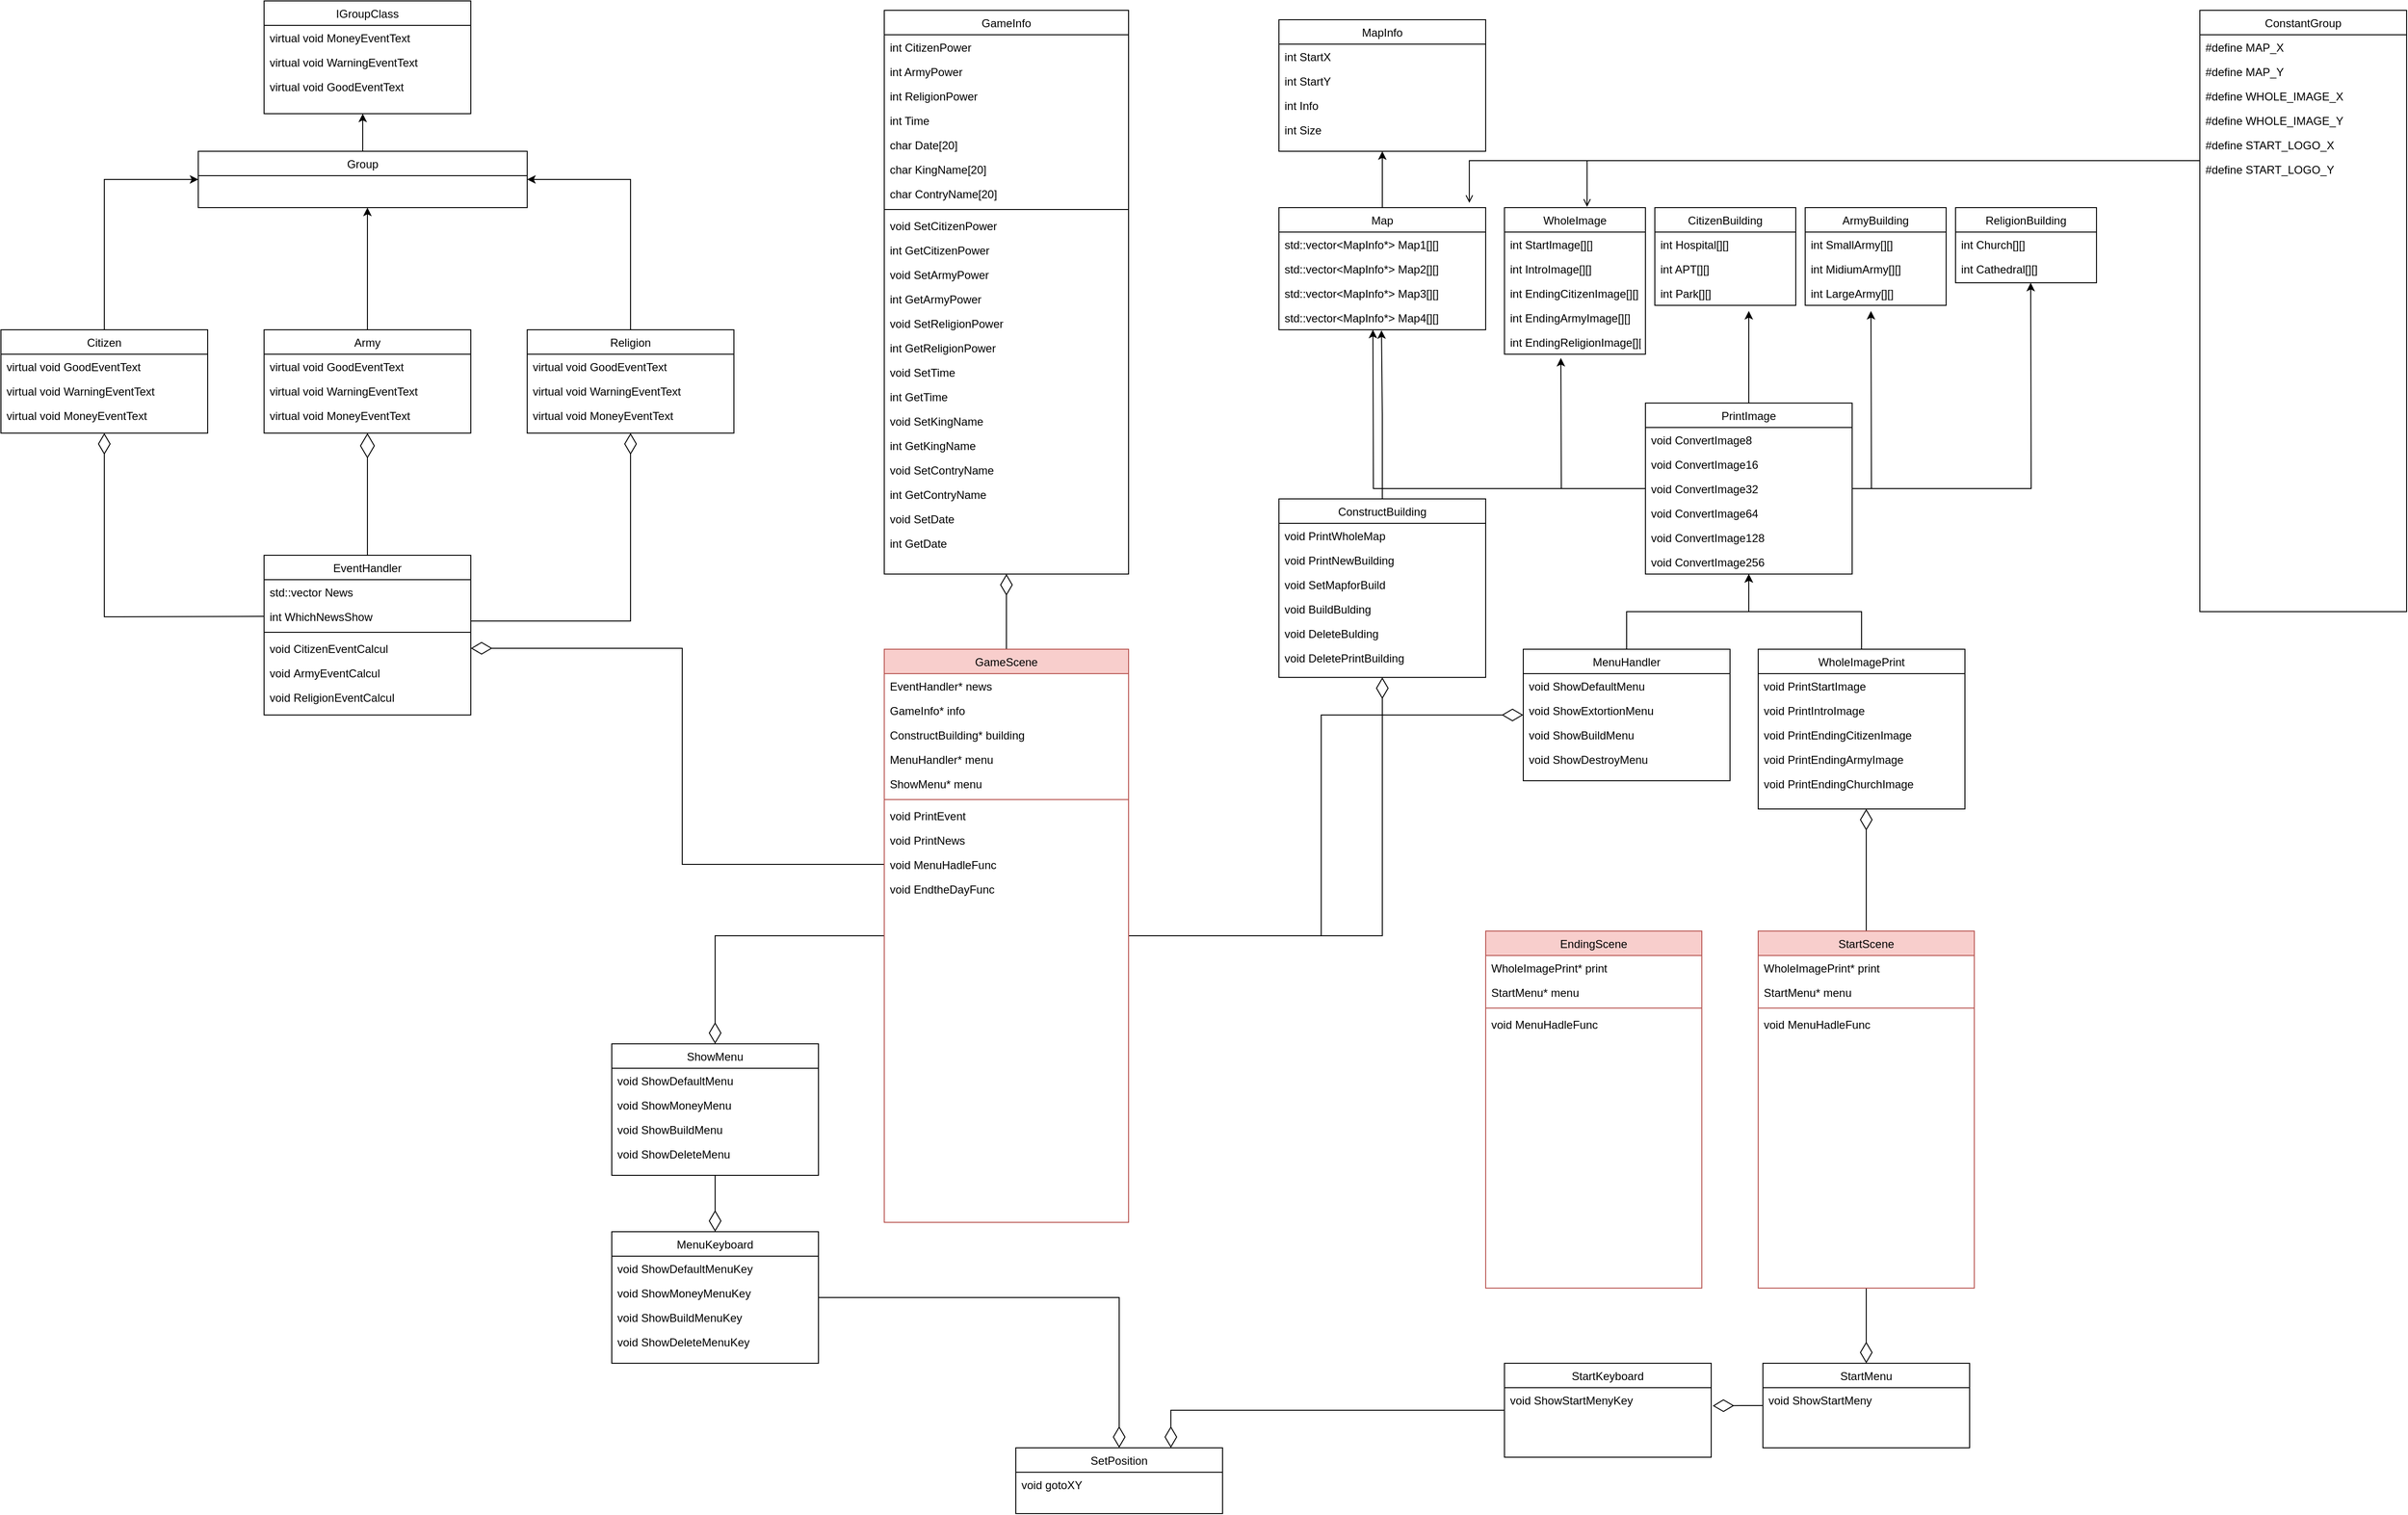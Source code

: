 <mxfile version="24.2.5" type="device">
  <diagram id="C5RBs43oDa-KdzZeNtuy" name="Page-1">
    <mxGraphModel dx="829" dy="557" grid="1" gridSize="10" guides="1" tooltips="1" connect="1" arrows="1" fold="1" page="1" pageScale="1" pageWidth="3300" pageHeight="2339" math="0" shadow="0">
      <root>
        <mxCell id="WIyWlLk6GJQsqaUBKTNV-0" />
        <mxCell id="WIyWlLk6GJQsqaUBKTNV-1" parent="WIyWlLk6GJQsqaUBKTNV-0" />
        <mxCell id="bzmYm3Y9lmp3AW-pKSY4-0" value="IGroupClass" style="swimlane;fontStyle=0;align=center;verticalAlign=top;childLayout=stackLayout;horizontal=1;startSize=26;horizontalStack=0;resizeParent=1;resizeLast=0;collapsible=1;marginBottom=0;rounded=0;shadow=0;strokeWidth=1;" parent="WIyWlLk6GJQsqaUBKTNV-1" vertex="1">
          <mxGeometry x="340" y="30" width="220" height="120" as="geometry">
            <mxRectangle x="550" y="140" width="160" height="26" as="alternateBounds" />
          </mxGeometry>
        </mxCell>
        <mxCell id="bzmYm3Y9lmp3AW-pKSY4-1" value="virtual void MoneyEventText" style="text;align=left;verticalAlign=top;spacingLeft=4;spacingRight=4;overflow=hidden;rotatable=0;points=[[0,0.5],[1,0.5]];portConstraint=eastwest;" parent="bzmYm3Y9lmp3AW-pKSY4-0" vertex="1">
          <mxGeometry y="26" width="220" height="26" as="geometry" />
        </mxCell>
        <mxCell id="bzmYm3Y9lmp3AW-pKSY4-2" value="virtual void WarningEventText" style="text;align=left;verticalAlign=top;spacingLeft=4;spacingRight=4;overflow=hidden;rotatable=0;points=[[0,0.5],[1,0.5]];portConstraint=eastwest;" parent="bzmYm3Y9lmp3AW-pKSY4-0" vertex="1">
          <mxGeometry y="52" width="220" height="26" as="geometry" />
        </mxCell>
        <mxCell id="bzmYm3Y9lmp3AW-pKSY4-3" value="virtual void GoodEventText" style="text;align=left;verticalAlign=top;spacingLeft=4;spacingRight=4;overflow=hidden;rotatable=0;points=[[0,0.5],[1,0.5]];portConstraint=eastwest;" parent="bzmYm3Y9lmp3AW-pKSY4-0" vertex="1">
          <mxGeometry y="78" width="220" height="26" as="geometry" />
        </mxCell>
        <mxCell id="bzmYm3Y9lmp3AW-pKSY4-4" style="edgeStyle=orthogonalEdgeStyle;rounded=0;orthogonalLoop=1;jettySize=auto;html=1;" parent="WIyWlLk6GJQsqaUBKTNV-1" source="bzmYm3Y9lmp3AW-pKSY4-5" edge="1">
          <mxGeometry relative="1" as="geometry">
            <mxPoint x="445" y="150" as="targetPoint" />
          </mxGeometry>
        </mxCell>
        <mxCell id="bzmYm3Y9lmp3AW-pKSY4-5" value="Group" style="swimlane;fontStyle=0;align=center;verticalAlign=top;childLayout=stackLayout;horizontal=1;startSize=26;horizontalStack=0;resizeParent=1;resizeLast=0;collapsible=1;marginBottom=0;rounded=0;shadow=0;strokeWidth=1;" parent="WIyWlLk6GJQsqaUBKTNV-1" vertex="1">
          <mxGeometry x="270" y="190" width="350" height="60" as="geometry">
            <mxRectangle x="550" y="140" width="160" height="26" as="alternateBounds" />
          </mxGeometry>
        </mxCell>
        <mxCell id="bzmYm3Y9lmp3AW-pKSY4-6" style="edgeStyle=orthogonalEdgeStyle;rounded=0;orthogonalLoop=1;jettySize=auto;html=1;entryX=0;entryY=0.5;entryDx=0;entryDy=0;" parent="WIyWlLk6GJQsqaUBKTNV-1" source="bzmYm3Y9lmp3AW-pKSY4-7" target="bzmYm3Y9lmp3AW-pKSY4-5" edge="1">
          <mxGeometry relative="1" as="geometry" />
        </mxCell>
        <mxCell id="bzmYm3Y9lmp3AW-pKSY4-7" value="Citizen" style="swimlane;fontStyle=0;align=center;verticalAlign=top;childLayout=stackLayout;horizontal=1;startSize=26;horizontalStack=0;resizeParent=1;resizeLast=0;collapsible=1;marginBottom=0;rounded=0;shadow=0;strokeWidth=1;" parent="WIyWlLk6GJQsqaUBKTNV-1" vertex="1">
          <mxGeometry x="60" y="380" width="220" height="110" as="geometry">
            <mxRectangle x="550" y="140" width="160" height="26" as="alternateBounds" />
          </mxGeometry>
        </mxCell>
        <mxCell id="bzmYm3Y9lmp3AW-pKSY4-8" value="virtual void GoodEventText" style="text;align=left;verticalAlign=top;spacingLeft=4;spacingRight=4;overflow=hidden;rotatable=0;points=[[0,0.5],[1,0.5]];portConstraint=eastwest;" parent="bzmYm3Y9lmp3AW-pKSY4-7" vertex="1">
          <mxGeometry y="26" width="220" height="26" as="geometry" />
        </mxCell>
        <mxCell id="bzmYm3Y9lmp3AW-pKSY4-9" value="virtual void WarningEventText" style="text;align=left;verticalAlign=top;spacingLeft=4;spacingRight=4;overflow=hidden;rotatable=0;points=[[0,0.5],[1,0.5]];portConstraint=eastwest;" parent="bzmYm3Y9lmp3AW-pKSY4-7" vertex="1">
          <mxGeometry y="52" width="220" height="26" as="geometry" />
        </mxCell>
        <mxCell id="bzmYm3Y9lmp3AW-pKSY4-10" value="virtual void MoneyEventText" style="text;align=left;verticalAlign=top;spacingLeft=4;spacingRight=4;overflow=hidden;rotatable=0;points=[[0,0.5],[1,0.5]];portConstraint=eastwest;" parent="bzmYm3Y9lmp3AW-pKSY4-7" vertex="1">
          <mxGeometry y="78" width="220" height="32" as="geometry" />
        </mxCell>
        <mxCell id="bzmYm3Y9lmp3AW-pKSY4-33" style="edgeStyle=orthogonalEdgeStyle;rounded=0;orthogonalLoop=1;jettySize=auto;html=1;" parent="WIyWlLk6GJQsqaUBKTNV-1" source="bzmYm3Y9lmp3AW-pKSY4-12" edge="1">
          <mxGeometry relative="1" as="geometry">
            <mxPoint x="450" y="250" as="targetPoint" />
          </mxGeometry>
        </mxCell>
        <mxCell id="bzmYm3Y9lmp3AW-pKSY4-12" value="Army" style="swimlane;fontStyle=0;align=center;verticalAlign=top;childLayout=stackLayout;horizontal=1;startSize=26;horizontalStack=0;resizeParent=1;resizeLast=0;collapsible=1;marginBottom=0;rounded=0;shadow=0;strokeWidth=1;" parent="WIyWlLk6GJQsqaUBKTNV-1" vertex="1">
          <mxGeometry x="340" y="380" width="220" height="110" as="geometry">
            <mxRectangle x="550" y="140" width="160" height="26" as="alternateBounds" />
          </mxGeometry>
        </mxCell>
        <mxCell id="bzmYm3Y9lmp3AW-pKSY4-13" value="virtual void GoodEventText" style="text;align=left;verticalAlign=top;spacingLeft=4;spacingRight=4;overflow=hidden;rotatable=0;points=[[0,0.5],[1,0.5]];portConstraint=eastwest;" parent="bzmYm3Y9lmp3AW-pKSY4-12" vertex="1">
          <mxGeometry y="26" width="220" height="26" as="geometry" />
        </mxCell>
        <mxCell id="bzmYm3Y9lmp3AW-pKSY4-14" value="virtual void WarningEventText" style="text;align=left;verticalAlign=top;spacingLeft=4;spacingRight=4;overflow=hidden;rotatable=0;points=[[0,0.5],[1,0.5]];portConstraint=eastwest;" parent="bzmYm3Y9lmp3AW-pKSY4-12" vertex="1">
          <mxGeometry y="52" width="220" height="26" as="geometry" />
        </mxCell>
        <mxCell id="bzmYm3Y9lmp3AW-pKSY4-15" value="virtual void MoneyEventText" style="text;align=left;verticalAlign=top;spacingLeft=4;spacingRight=4;overflow=hidden;rotatable=0;points=[[0,0.5],[1,0.5]];portConstraint=eastwest;" parent="bzmYm3Y9lmp3AW-pKSY4-12" vertex="1">
          <mxGeometry y="78" width="220" height="26" as="geometry" />
        </mxCell>
        <mxCell id="bzmYm3Y9lmp3AW-pKSY4-16" style="edgeStyle=orthogonalEdgeStyle;rounded=0;orthogonalLoop=1;jettySize=auto;html=1;entryX=1;entryY=0.5;entryDx=0;entryDy=0;" parent="WIyWlLk6GJQsqaUBKTNV-1" source="bzmYm3Y9lmp3AW-pKSY4-17" target="bzmYm3Y9lmp3AW-pKSY4-5" edge="1">
          <mxGeometry relative="1" as="geometry" />
        </mxCell>
        <mxCell id="bzmYm3Y9lmp3AW-pKSY4-17" value="Religion" style="swimlane;fontStyle=0;align=center;verticalAlign=top;childLayout=stackLayout;horizontal=1;startSize=26;horizontalStack=0;resizeParent=1;resizeLast=0;collapsible=1;marginBottom=0;rounded=0;shadow=0;strokeWidth=1;" parent="WIyWlLk6GJQsqaUBKTNV-1" vertex="1">
          <mxGeometry x="620" y="380" width="220" height="110" as="geometry">
            <mxRectangle x="550" y="140" width="160" height="26" as="alternateBounds" />
          </mxGeometry>
        </mxCell>
        <mxCell id="bzmYm3Y9lmp3AW-pKSY4-18" value="virtual void GoodEventText" style="text;align=left;verticalAlign=top;spacingLeft=4;spacingRight=4;overflow=hidden;rotatable=0;points=[[0,0.5],[1,0.5]];portConstraint=eastwest;" parent="bzmYm3Y9lmp3AW-pKSY4-17" vertex="1">
          <mxGeometry y="26" width="220" height="26" as="geometry" />
        </mxCell>
        <mxCell id="bzmYm3Y9lmp3AW-pKSY4-19" value="virtual void WarningEventText" style="text;align=left;verticalAlign=top;spacingLeft=4;spacingRight=4;overflow=hidden;rotatable=0;points=[[0,0.5],[1,0.5]];portConstraint=eastwest;" parent="bzmYm3Y9lmp3AW-pKSY4-17" vertex="1">
          <mxGeometry y="52" width="220" height="26" as="geometry" />
        </mxCell>
        <mxCell id="bzmYm3Y9lmp3AW-pKSY4-20" value="virtual void MoneyEventText" style="text;align=left;verticalAlign=top;spacingLeft=4;spacingRight=4;overflow=hidden;rotatable=0;points=[[0,0.5],[1,0.5]];portConstraint=eastwest;" parent="bzmYm3Y9lmp3AW-pKSY4-17" vertex="1">
          <mxGeometry y="78" width="220" height="26" as="geometry" />
        </mxCell>
        <mxCell id="bzmYm3Y9lmp3AW-pKSY4-21" style="edgeStyle=orthogonalEdgeStyle;rounded=0;orthogonalLoop=1;jettySize=auto;html=1;endArrow=diamondThin;endFill=0;endSize=20;entryX=0.5;entryY=1;entryDx=0;entryDy=0;" parent="WIyWlLk6GJQsqaUBKTNV-1" source="bzmYm3Y9lmp3AW-pKSY4-22" target="bzmYm3Y9lmp3AW-pKSY4-17" edge="1">
          <mxGeometry relative="1" as="geometry">
            <mxPoint x="740" y="530" as="targetPoint" />
            <Array as="points">
              <mxPoint x="730" y="690" />
            </Array>
          </mxGeometry>
        </mxCell>
        <mxCell id="bzmYm3Y9lmp3AW-pKSY4-22" value="EventHandler" style="swimlane;fontStyle=0;align=center;verticalAlign=top;childLayout=stackLayout;horizontal=1;startSize=26;horizontalStack=0;resizeParent=1;resizeLast=0;collapsible=1;marginBottom=0;rounded=0;shadow=0;strokeWidth=1;" parent="WIyWlLk6GJQsqaUBKTNV-1" vertex="1">
          <mxGeometry x="340" y="620" width="220" height="170" as="geometry">
            <mxRectangle x="550" y="140" width="160" height="26" as="alternateBounds" />
          </mxGeometry>
        </mxCell>
        <mxCell id="bzmYm3Y9lmp3AW-pKSY4-23" style="edgeStyle=orthogonalEdgeStyle;rounded=0;orthogonalLoop=1;jettySize=auto;html=1;endArrow=diamondThin;endFill=0;strokeWidth=1;endSize=20;" parent="bzmYm3Y9lmp3AW-pKSY4-22" target="bzmYm3Y9lmp3AW-pKSY4-7" edge="1">
          <mxGeometry relative="1" as="geometry">
            <mxPoint x="-170" y="-120" as="targetPoint" />
            <mxPoint y="65" as="sourcePoint" />
          </mxGeometry>
        </mxCell>
        <mxCell id="bzmYm3Y9lmp3AW-pKSY4-24" value="std::vector News" style="text;align=left;verticalAlign=top;spacingLeft=4;spacingRight=4;overflow=hidden;rotatable=0;points=[[0,0.5],[1,0.5]];portConstraint=eastwest;" parent="bzmYm3Y9lmp3AW-pKSY4-22" vertex="1">
          <mxGeometry y="26" width="220" height="26" as="geometry" />
        </mxCell>
        <mxCell id="bzmYm3Y9lmp3AW-pKSY4-25" value="int WhichNewsShow" style="text;align=left;verticalAlign=top;spacingLeft=4;spacingRight=4;overflow=hidden;rotatable=0;points=[[0,0.5],[1,0.5]];portConstraint=eastwest;" parent="bzmYm3Y9lmp3AW-pKSY4-22" vertex="1">
          <mxGeometry y="52" width="220" height="26" as="geometry" />
        </mxCell>
        <mxCell id="bzmYm3Y9lmp3AW-pKSY4-26" value="" style="line;strokeWidth=1;fillColor=none;align=left;verticalAlign=middle;spacingTop=-1;spacingLeft=3;spacingRight=3;rotatable=0;labelPosition=right;points=[];portConstraint=eastwest;strokeColor=inherit;" parent="bzmYm3Y9lmp3AW-pKSY4-22" vertex="1">
          <mxGeometry y="78" width="220" height="8" as="geometry" />
        </mxCell>
        <mxCell id="bzmYm3Y9lmp3AW-pKSY4-27" value="void CitizenEventCalcul" style="text;align=left;verticalAlign=top;spacingLeft=4;spacingRight=4;overflow=hidden;rotatable=0;points=[[0,0.5],[1,0.5]];portConstraint=eastwest;" parent="bzmYm3Y9lmp3AW-pKSY4-22" vertex="1">
          <mxGeometry y="86" width="220" height="26" as="geometry" />
        </mxCell>
        <mxCell id="bzmYm3Y9lmp3AW-pKSY4-28" value="void ArmyEventCalcul" style="text;align=left;verticalAlign=top;spacingLeft=4;spacingRight=4;overflow=hidden;rotatable=0;points=[[0,0.5],[1,0.5]];portConstraint=eastwest;" parent="bzmYm3Y9lmp3AW-pKSY4-22" vertex="1">
          <mxGeometry y="112" width="220" height="26" as="geometry" />
        </mxCell>
        <mxCell id="bzmYm3Y9lmp3AW-pKSY4-29" value="void ReligionEventCalcul" style="text;align=left;verticalAlign=top;spacingLeft=4;spacingRight=4;overflow=hidden;rotatable=0;points=[[0,0.5],[1,0.5]];portConstraint=eastwest;" parent="bzmYm3Y9lmp3AW-pKSY4-22" vertex="1">
          <mxGeometry y="138" width="220" height="26" as="geometry" />
        </mxCell>
        <mxCell id="bzmYm3Y9lmp3AW-pKSY4-32" value="" style="endArrow=diamondThin;endFill=0;endSize=24;html=1;rounded=0;entryX=0.5;entryY=1;entryDx=0;entryDy=0;" parent="WIyWlLk6GJQsqaUBKTNV-1" target="bzmYm3Y9lmp3AW-pKSY4-12" edge="1">
          <mxGeometry width="160" relative="1" as="geometry">
            <mxPoint x="450" y="620" as="sourcePoint" />
            <mxPoint x="449.38" y="520" as="targetPoint" />
          </mxGeometry>
        </mxCell>
        <mxCell id="bzmYm3Y9lmp3AW-pKSY4-74" style="edgeStyle=orthogonalEdgeStyle;rounded=0;orthogonalLoop=1;jettySize=auto;html=1;entryX=0.5;entryY=1;entryDx=0;entryDy=0;endArrow=diamondThin;endFill=0;endSize=20;" parent="WIyWlLk6GJQsqaUBKTNV-1" source="bzmYm3Y9lmp3AW-pKSY4-52" target="bzmYm3Y9lmp3AW-pKSY4-70" edge="1">
          <mxGeometry relative="1" as="geometry" />
        </mxCell>
        <mxCell id="bzmYm3Y9lmp3AW-pKSY4-86" style="edgeStyle=orthogonalEdgeStyle;rounded=0;orthogonalLoop=1;jettySize=auto;html=1;entryX=1;entryY=0.5;entryDx=0;entryDy=0;endArrow=diamondThin;endFill=0;endSize=20;exitX=0;exitY=0.5;exitDx=0;exitDy=0;" parent="WIyWlLk6GJQsqaUBKTNV-1" source="bzmYm3Y9lmp3AW-pKSY4-66" target="bzmYm3Y9lmp3AW-pKSY4-27" edge="1">
          <mxGeometry relative="1" as="geometry" />
        </mxCell>
        <mxCell id="bzmYm3Y9lmp3AW-pKSY4-136" style="edgeStyle=orthogonalEdgeStyle;rounded=0;orthogonalLoop=1;jettySize=auto;html=1;entryX=0.5;entryY=1;entryDx=0;entryDy=0;endArrow=diamondThin;endFill=0;endSize=20;" parent="WIyWlLk6GJQsqaUBKTNV-1" source="bzmYm3Y9lmp3AW-pKSY4-52" target="bzmYm3Y9lmp3AW-pKSY4-127" edge="1">
          <mxGeometry relative="1" as="geometry" />
        </mxCell>
        <mxCell id="bzmYm3Y9lmp3AW-pKSY4-158" style="edgeStyle=orthogonalEdgeStyle;rounded=0;orthogonalLoop=1;jettySize=auto;html=1;endArrow=diamondThin;endFill=0;endSize=20;" parent="WIyWlLk6GJQsqaUBKTNV-1" source="bzmYm3Y9lmp3AW-pKSY4-52" target="bzmYm3Y9lmp3AW-pKSY4-137" edge="1">
          <mxGeometry relative="1" as="geometry" />
        </mxCell>
        <mxCell id="pWuKoJ0xaQR3bA6Pu8hZ-51" style="edgeStyle=orthogonalEdgeStyle;rounded=0;orthogonalLoop=1;jettySize=auto;html=1;entryX=0.5;entryY=0;entryDx=0;entryDy=0;endArrow=diamondThin;endFill=0;endSize=20;" edge="1" parent="WIyWlLk6GJQsqaUBKTNV-1" source="bzmYm3Y9lmp3AW-pKSY4-52" target="pWuKoJ0xaQR3bA6Pu8hZ-45">
          <mxGeometry relative="1" as="geometry" />
        </mxCell>
        <mxCell id="bzmYm3Y9lmp3AW-pKSY4-52" value="GameScene" style="swimlane;fontStyle=0;align=center;verticalAlign=top;childLayout=stackLayout;horizontal=1;startSize=26;horizontalStack=0;resizeParent=1;resizeLast=0;collapsible=1;marginBottom=0;rounded=0;shadow=0;strokeWidth=1;fillColor=#f8cecc;strokeColor=#b85450;" parent="WIyWlLk6GJQsqaUBKTNV-1" vertex="1">
          <mxGeometry x="1000" y="720" width="260" height="610" as="geometry">
            <mxRectangle x="550" y="140" width="160" height="26" as="alternateBounds" />
          </mxGeometry>
        </mxCell>
        <mxCell id="bzmYm3Y9lmp3AW-pKSY4-53" value="EventHandler* news" style="text;align=left;verticalAlign=top;spacingLeft=4;spacingRight=4;overflow=hidden;rotatable=0;points=[[0,0.5],[1,0.5]];portConstraint=eastwest;" parent="bzmYm3Y9lmp3AW-pKSY4-52" vertex="1">
          <mxGeometry y="26" width="260" height="26" as="geometry" />
        </mxCell>
        <mxCell id="bzmYm3Y9lmp3AW-pKSY4-54" value="GameInfo* info" style="text;align=left;verticalAlign=top;spacingLeft=4;spacingRight=4;overflow=hidden;rotatable=0;points=[[0,0.5],[1,0.5]];portConstraint=eastwest;" parent="bzmYm3Y9lmp3AW-pKSY4-52" vertex="1">
          <mxGeometry y="52" width="260" height="26" as="geometry" />
        </mxCell>
        <mxCell id="bzmYm3Y9lmp3AW-pKSY4-61" value="ConstructBuilding* building" style="text;align=left;verticalAlign=top;spacingLeft=4;spacingRight=4;overflow=hidden;rotatable=0;points=[[0,0.5],[1,0.5]];portConstraint=eastwest;" parent="bzmYm3Y9lmp3AW-pKSY4-52" vertex="1">
          <mxGeometry y="78" width="260" height="26" as="geometry" />
        </mxCell>
        <mxCell id="bzmYm3Y9lmp3AW-pKSY4-57" value="MenuHandler* menu" style="text;align=left;verticalAlign=top;spacingLeft=4;spacingRight=4;overflow=hidden;rotatable=0;points=[[0,0.5],[1,0.5]];portConstraint=eastwest;" parent="bzmYm3Y9lmp3AW-pKSY4-52" vertex="1">
          <mxGeometry y="104" width="260" height="26" as="geometry" />
        </mxCell>
        <mxCell id="bzmYm3Y9lmp3AW-pKSY4-58" value="ShowMenu* menu" style="text;align=left;verticalAlign=top;spacingLeft=4;spacingRight=4;overflow=hidden;rotatable=0;points=[[0,0.5],[1,0.5]];portConstraint=eastwest;" parent="bzmYm3Y9lmp3AW-pKSY4-52" vertex="1">
          <mxGeometry y="130" width="260" height="26" as="geometry" />
        </mxCell>
        <mxCell id="bzmYm3Y9lmp3AW-pKSY4-62" value="" style="line;strokeWidth=1;fillColor=none;align=left;verticalAlign=middle;spacingTop=-1;spacingLeft=3;spacingRight=3;rotatable=0;labelPosition=right;points=[];portConstraint=eastwest;strokeColor=inherit;" parent="bzmYm3Y9lmp3AW-pKSY4-52" vertex="1">
          <mxGeometry y="156" width="260" height="8" as="geometry" />
        </mxCell>
        <mxCell id="bzmYm3Y9lmp3AW-pKSY4-65" value="void PrintEvent" style="text;align=left;verticalAlign=top;spacingLeft=4;spacingRight=4;overflow=hidden;rotatable=0;points=[[0,0.5],[1,0.5]];portConstraint=eastwest;" parent="bzmYm3Y9lmp3AW-pKSY4-52" vertex="1">
          <mxGeometry y="164" width="260" height="26" as="geometry" />
        </mxCell>
        <mxCell id="bzmYm3Y9lmp3AW-pKSY4-160" value="void PrintNews" style="text;align=left;verticalAlign=top;spacingLeft=4;spacingRight=4;overflow=hidden;rotatable=0;points=[[0,0.5],[1,0.5]];portConstraint=eastwest;" parent="bzmYm3Y9lmp3AW-pKSY4-52" vertex="1">
          <mxGeometry y="190" width="260" height="26" as="geometry" />
        </mxCell>
        <mxCell id="bzmYm3Y9lmp3AW-pKSY4-66" value="void MenuHadleFunc" style="text;align=left;verticalAlign=top;spacingLeft=4;spacingRight=4;overflow=hidden;rotatable=0;points=[[0,0.5],[1,0.5]];portConstraint=eastwest;" parent="bzmYm3Y9lmp3AW-pKSY4-52" vertex="1">
          <mxGeometry y="216" width="260" height="26" as="geometry" />
        </mxCell>
        <mxCell id="bzmYm3Y9lmp3AW-pKSY4-69" value="void EndtheDayFunc" style="text;align=left;verticalAlign=top;spacingLeft=4;spacingRight=4;overflow=hidden;rotatable=0;points=[[0,0.5],[1,0.5]];portConstraint=eastwest;" parent="bzmYm3Y9lmp3AW-pKSY4-52" vertex="1">
          <mxGeometry y="242" width="260" height="26" as="geometry" />
        </mxCell>
        <mxCell id="bzmYm3Y9lmp3AW-pKSY4-70" value="GameInfo" style="swimlane;fontStyle=0;align=center;verticalAlign=top;childLayout=stackLayout;horizontal=1;startSize=26;horizontalStack=0;resizeParent=1;resizeLast=0;collapsible=1;marginBottom=0;rounded=0;shadow=0;strokeWidth=1;" parent="WIyWlLk6GJQsqaUBKTNV-1" vertex="1">
          <mxGeometry x="1000" y="40" width="260" height="600" as="geometry">
            <mxRectangle x="550" y="140" width="160" height="26" as="alternateBounds" />
          </mxGeometry>
        </mxCell>
        <mxCell id="bzmYm3Y9lmp3AW-pKSY4-71" value="int CitizenPower" style="text;align=left;verticalAlign=top;spacingLeft=4;spacingRight=4;overflow=hidden;rotatable=0;points=[[0,0.5],[1,0.5]];portConstraint=eastwest;" parent="bzmYm3Y9lmp3AW-pKSY4-70" vertex="1">
          <mxGeometry y="26" width="260" height="26" as="geometry" />
        </mxCell>
        <mxCell id="bzmYm3Y9lmp3AW-pKSY4-72" value="int ArmyPower" style="text;align=left;verticalAlign=top;spacingLeft=4;spacingRight=4;overflow=hidden;rotatable=0;points=[[0,0.5],[1,0.5]];portConstraint=eastwest;" parent="bzmYm3Y9lmp3AW-pKSY4-70" vertex="1">
          <mxGeometry y="52" width="260" height="26" as="geometry" />
        </mxCell>
        <mxCell id="bzmYm3Y9lmp3AW-pKSY4-73" value="int ReligionPower" style="text;align=left;verticalAlign=top;spacingLeft=4;spacingRight=4;overflow=hidden;rotatable=0;points=[[0,0.5],[1,0.5]];portConstraint=eastwest;" parent="bzmYm3Y9lmp3AW-pKSY4-70" vertex="1">
          <mxGeometry y="78" width="260" height="26" as="geometry" />
        </mxCell>
        <mxCell id="bzmYm3Y9lmp3AW-pKSY4-85" value="int Time" style="text;align=left;verticalAlign=top;spacingLeft=4;spacingRight=4;overflow=hidden;rotatable=0;points=[[0,0.5],[1,0.5]];portConstraint=eastwest;" parent="bzmYm3Y9lmp3AW-pKSY4-70" vertex="1">
          <mxGeometry y="104" width="260" height="26" as="geometry" />
        </mxCell>
        <mxCell id="bzmYm3Y9lmp3AW-pKSY4-84" value="char Date[20]" style="text;align=left;verticalAlign=top;spacingLeft=4;spacingRight=4;overflow=hidden;rotatable=0;points=[[0,0.5],[1,0.5]];portConstraint=eastwest;" parent="bzmYm3Y9lmp3AW-pKSY4-70" vertex="1">
          <mxGeometry y="130" width="260" height="26" as="geometry" />
        </mxCell>
        <mxCell id="bzmYm3Y9lmp3AW-pKSY4-83" value="char KingName[20]" style="text;align=left;verticalAlign=top;spacingLeft=4;spacingRight=4;overflow=hidden;rotatable=0;points=[[0,0.5],[1,0.5]];portConstraint=eastwest;" parent="bzmYm3Y9lmp3AW-pKSY4-70" vertex="1">
          <mxGeometry y="156" width="260" height="26" as="geometry" />
        </mxCell>
        <mxCell id="bzmYm3Y9lmp3AW-pKSY4-82" value="char ContryName[20]" style="text;align=left;verticalAlign=top;spacingLeft=4;spacingRight=4;overflow=hidden;rotatable=0;points=[[0,0.5],[1,0.5]];portConstraint=eastwest;" parent="bzmYm3Y9lmp3AW-pKSY4-70" vertex="1">
          <mxGeometry y="182" width="260" height="26" as="geometry" />
        </mxCell>
        <mxCell id="pWuKoJ0xaQR3bA6Pu8hZ-0" value="" style="line;strokeWidth=1;fillColor=none;align=left;verticalAlign=middle;spacingTop=-1;spacingLeft=3;spacingRight=3;rotatable=0;labelPosition=right;points=[];portConstraint=eastwest;strokeColor=inherit;" vertex="1" parent="bzmYm3Y9lmp3AW-pKSY4-70">
          <mxGeometry y="208" width="260" height="8" as="geometry" />
        </mxCell>
        <mxCell id="pWuKoJ0xaQR3bA6Pu8hZ-1" value="void SetCitizenPower" style="text;align=left;verticalAlign=top;spacingLeft=4;spacingRight=4;overflow=hidden;rotatable=0;points=[[0,0.5],[1,0.5]];portConstraint=eastwest;" vertex="1" parent="bzmYm3Y9lmp3AW-pKSY4-70">
          <mxGeometry y="216" width="260" height="26" as="geometry" />
        </mxCell>
        <mxCell id="pWuKoJ0xaQR3bA6Pu8hZ-2" value="int GetCitizenPower" style="text;align=left;verticalAlign=top;spacingLeft=4;spacingRight=4;overflow=hidden;rotatable=0;points=[[0,0.5],[1,0.5]];portConstraint=eastwest;" vertex="1" parent="bzmYm3Y9lmp3AW-pKSY4-70">
          <mxGeometry y="242" width="260" height="26" as="geometry" />
        </mxCell>
        <mxCell id="pWuKoJ0xaQR3bA6Pu8hZ-3" value="void SetArmyPower" style="text;align=left;verticalAlign=top;spacingLeft=4;spacingRight=4;overflow=hidden;rotatable=0;points=[[0,0.5],[1,0.5]];portConstraint=eastwest;" vertex="1" parent="bzmYm3Y9lmp3AW-pKSY4-70">
          <mxGeometry y="268" width="260" height="26" as="geometry" />
        </mxCell>
        <mxCell id="pWuKoJ0xaQR3bA6Pu8hZ-4" value="int GetArmyPower" style="text;align=left;verticalAlign=top;spacingLeft=4;spacingRight=4;overflow=hidden;rotatable=0;points=[[0,0.5],[1,0.5]];portConstraint=eastwest;" vertex="1" parent="bzmYm3Y9lmp3AW-pKSY4-70">
          <mxGeometry y="294" width="260" height="26" as="geometry" />
        </mxCell>
        <mxCell id="pWuKoJ0xaQR3bA6Pu8hZ-5" value="void SetReligionPower" style="text;align=left;verticalAlign=top;spacingLeft=4;spacingRight=4;overflow=hidden;rotatable=0;points=[[0,0.5],[1,0.5]];portConstraint=eastwest;" vertex="1" parent="bzmYm3Y9lmp3AW-pKSY4-70">
          <mxGeometry y="320" width="260" height="26" as="geometry" />
        </mxCell>
        <mxCell id="pWuKoJ0xaQR3bA6Pu8hZ-6" value="int GetReligionPower" style="text;align=left;verticalAlign=top;spacingLeft=4;spacingRight=4;overflow=hidden;rotatable=0;points=[[0,0.5],[1,0.5]];portConstraint=eastwest;" vertex="1" parent="bzmYm3Y9lmp3AW-pKSY4-70">
          <mxGeometry y="346" width="260" height="26" as="geometry" />
        </mxCell>
        <mxCell id="pWuKoJ0xaQR3bA6Pu8hZ-7" value="void SetTime" style="text;align=left;verticalAlign=top;spacingLeft=4;spacingRight=4;overflow=hidden;rotatable=0;points=[[0,0.5],[1,0.5]];portConstraint=eastwest;" vertex="1" parent="bzmYm3Y9lmp3AW-pKSY4-70">
          <mxGeometry y="372" width="260" height="26" as="geometry" />
        </mxCell>
        <mxCell id="pWuKoJ0xaQR3bA6Pu8hZ-8" value="int GetTime" style="text;align=left;verticalAlign=top;spacingLeft=4;spacingRight=4;overflow=hidden;rotatable=0;points=[[0,0.5],[1,0.5]];portConstraint=eastwest;" vertex="1" parent="bzmYm3Y9lmp3AW-pKSY4-70">
          <mxGeometry y="398" width="260" height="26" as="geometry" />
        </mxCell>
        <mxCell id="pWuKoJ0xaQR3bA6Pu8hZ-9" value="void SetKingName" style="text;align=left;verticalAlign=top;spacingLeft=4;spacingRight=4;overflow=hidden;rotatable=0;points=[[0,0.5],[1,0.5]];portConstraint=eastwest;" vertex="1" parent="bzmYm3Y9lmp3AW-pKSY4-70">
          <mxGeometry y="424" width="260" height="26" as="geometry" />
        </mxCell>
        <mxCell id="pWuKoJ0xaQR3bA6Pu8hZ-10" value="int GetKingName" style="text;align=left;verticalAlign=top;spacingLeft=4;spacingRight=4;overflow=hidden;rotatable=0;points=[[0,0.5],[1,0.5]];portConstraint=eastwest;" vertex="1" parent="bzmYm3Y9lmp3AW-pKSY4-70">
          <mxGeometry y="450" width="260" height="26" as="geometry" />
        </mxCell>
        <mxCell id="pWuKoJ0xaQR3bA6Pu8hZ-11" value="void SetContryName" style="text;align=left;verticalAlign=top;spacingLeft=4;spacingRight=4;overflow=hidden;rotatable=0;points=[[0,0.5],[1,0.5]];portConstraint=eastwest;" vertex="1" parent="bzmYm3Y9lmp3AW-pKSY4-70">
          <mxGeometry y="476" width="260" height="26" as="geometry" />
        </mxCell>
        <mxCell id="pWuKoJ0xaQR3bA6Pu8hZ-12" value="int GetContryName" style="text;align=left;verticalAlign=top;spacingLeft=4;spacingRight=4;overflow=hidden;rotatable=0;points=[[0,0.5],[1,0.5]];portConstraint=eastwest;" vertex="1" parent="bzmYm3Y9lmp3AW-pKSY4-70">
          <mxGeometry y="502" width="260" height="26" as="geometry" />
        </mxCell>
        <mxCell id="pWuKoJ0xaQR3bA6Pu8hZ-13" value="void SetDate" style="text;align=left;verticalAlign=top;spacingLeft=4;spacingRight=4;overflow=hidden;rotatable=0;points=[[0,0.5],[1,0.5]];portConstraint=eastwest;" vertex="1" parent="bzmYm3Y9lmp3AW-pKSY4-70">
          <mxGeometry y="528" width="260" height="26" as="geometry" />
        </mxCell>
        <mxCell id="pWuKoJ0xaQR3bA6Pu8hZ-14" value="int GetDate" style="text;align=left;verticalAlign=top;spacingLeft=4;spacingRight=4;overflow=hidden;rotatable=0;points=[[0,0.5],[1,0.5]];portConstraint=eastwest;" vertex="1" parent="bzmYm3Y9lmp3AW-pKSY4-70">
          <mxGeometry y="554" width="260" height="26" as="geometry" />
        </mxCell>
        <mxCell id="bzmYm3Y9lmp3AW-pKSY4-87" style="edgeStyle=orthogonalEdgeStyle;rounded=0;orthogonalLoop=1;jettySize=auto;html=1;entryX=0.5;entryY=1;entryDx=0;entryDy=0;" parent="WIyWlLk6GJQsqaUBKTNV-1" source="bzmYm3Y9lmp3AW-pKSY4-88" target="bzmYm3Y9lmp3AW-pKSY4-122" edge="1">
          <mxGeometry relative="1" as="geometry" />
        </mxCell>
        <mxCell id="bzmYm3Y9lmp3AW-pKSY4-88" value="Map" style="swimlane;fontStyle=0;align=center;verticalAlign=top;childLayout=stackLayout;horizontal=1;startSize=26;horizontalStack=0;resizeParent=1;resizeLast=0;collapsible=1;marginBottom=0;rounded=0;shadow=0;strokeWidth=1;" parent="WIyWlLk6GJQsqaUBKTNV-1" vertex="1">
          <mxGeometry x="1420" y="250" width="220" height="130" as="geometry">
            <mxRectangle x="550" y="140" width="160" height="26" as="alternateBounds" />
          </mxGeometry>
        </mxCell>
        <mxCell id="bzmYm3Y9lmp3AW-pKSY4-89" value="std::vector&lt;MapInfo*&gt; Map1[][]" style="text;align=left;verticalAlign=top;spacingLeft=4;spacingRight=4;overflow=hidden;rotatable=0;points=[[0,0.5],[1,0.5]];portConstraint=eastwest;" parent="bzmYm3Y9lmp3AW-pKSY4-88" vertex="1">
          <mxGeometry y="26" width="220" height="26" as="geometry" />
        </mxCell>
        <mxCell id="bzmYm3Y9lmp3AW-pKSY4-90" value="std::vector&lt;MapInfo*&gt; Map2[][]" style="text;align=left;verticalAlign=top;spacingLeft=4;spacingRight=4;overflow=hidden;rotatable=0;points=[[0,0.5],[1,0.5]];portConstraint=eastwest;rounded=0;shadow=0;html=0;" parent="bzmYm3Y9lmp3AW-pKSY4-88" vertex="1">
          <mxGeometry y="52" width="220" height="26" as="geometry" />
        </mxCell>
        <mxCell id="bzmYm3Y9lmp3AW-pKSY4-91" value="std::vector&lt;MapInfo*&gt; Map3[][]" style="text;align=left;verticalAlign=top;spacingLeft=4;spacingRight=4;overflow=hidden;rotatable=0;points=[[0,0.5],[1,0.5]];portConstraint=eastwest;" parent="bzmYm3Y9lmp3AW-pKSY4-88" vertex="1">
          <mxGeometry y="78" width="220" height="26" as="geometry" />
        </mxCell>
        <mxCell id="bzmYm3Y9lmp3AW-pKSY4-92" value="std::vector&lt;MapInfo*&gt; Map4[][]" style="text;align=left;verticalAlign=top;spacingLeft=4;spacingRight=4;overflow=hidden;rotatable=0;points=[[0,0.5],[1,0.5]];portConstraint=eastwest;" parent="bzmYm3Y9lmp3AW-pKSY4-88" vertex="1">
          <mxGeometry y="104" width="220" height="26" as="geometry" />
        </mxCell>
        <mxCell id="bzmYm3Y9lmp3AW-pKSY4-93" value="CitizenBuilding" style="swimlane;fontStyle=0;align=center;verticalAlign=top;childLayout=stackLayout;horizontal=1;startSize=26;horizontalStack=0;resizeParent=1;resizeLast=0;collapsible=1;marginBottom=0;rounded=0;shadow=0;strokeWidth=1;" parent="WIyWlLk6GJQsqaUBKTNV-1" vertex="1">
          <mxGeometry x="1820" y="250" width="150" height="104" as="geometry">
            <mxRectangle x="550" y="140" width="160" height="26" as="alternateBounds" />
          </mxGeometry>
        </mxCell>
        <mxCell id="bzmYm3Y9lmp3AW-pKSY4-94" value="int Hospital[][]" style="text;align=left;verticalAlign=top;spacingLeft=4;spacingRight=4;overflow=hidden;rotatable=0;points=[[0,0.5],[1,0.5]];portConstraint=eastwest;" parent="bzmYm3Y9lmp3AW-pKSY4-93" vertex="1">
          <mxGeometry y="26" width="150" height="26" as="geometry" />
        </mxCell>
        <mxCell id="bzmYm3Y9lmp3AW-pKSY4-95" value="int APT[][]" style="text;align=left;verticalAlign=top;spacingLeft=4;spacingRight=4;overflow=hidden;rotatable=0;points=[[0,0.5],[1,0.5]];portConstraint=eastwest;" parent="bzmYm3Y9lmp3AW-pKSY4-93" vertex="1">
          <mxGeometry y="52" width="150" height="26" as="geometry" />
        </mxCell>
        <mxCell id="bzmYm3Y9lmp3AW-pKSY4-96" value="int Park[][]" style="text;align=left;verticalAlign=top;spacingLeft=4;spacingRight=4;overflow=hidden;rotatable=0;points=[[0,0.5],[1,0.5]];portConstraint=eastwest;" parent="bzmYm3Y9lmp3AW-pKSY4-93" vertex="1">
          <mxGeometry y="78" width="150" height="26" as="geometry" />
        </mxCell>
        <mxCell id="bzmYm3Y9lmp3AW-pKSY4-97" value="ArmyBuilding" style="swimlane;fontStyle=0;align=center;verticalAlign=top;childLayout=stackLayout;horizontal=1;startSize=26;horizontalStack=0;resizeParent=1;resizeLast=0;collapsible=1;marginBottom=0;rounded=0;shadow=0;strokeWidth=1;" parent="WIyWlLk6GJQsqaUBKTNV-1" vertex="1">
          <mxGeometry x="1980" y="250" width="150" height="104" as="geometry">
            <mxRectangle x="550" y="140" width="160" height="26" as="alternateBounds" />
          </mxGeometry>
        </mxCell>
        <mxCell id="bzmYm3Y9lmp3AW-pKSY4-98" value="int SmallArmy[][]" style="text;align=left;verticalAlign=top;spacingLeft=4;spacingRight=4;overflow=hidden;rotatable=0;points=[[0,0.5],[1,0.5]];portConstraint=eastwest;" parent="bzmYm3Y9lmp3AW-pKSY4-97" vertex="1">
          <mxGeometry y="26" width="150" height="26" as="geometry" />
        </mxCell>
        <mxCell id="bzmYm3Y9lmp3AW-pKSY4-99" value="int MidiumArmy[][]" style="text;align=left;verticalAlign=top;spacingLeft=4;spacingRight=4;overflow=hidden;rotatable=0;points=[[0,0.5],[1,0.5]];portConstraint=eastwest;" parent="bzmYm3Y9lmp3AW-pKSY4-97" vertex="1">
          <mxGeometry y="52" width="150" height="26" as="geometry" />
        </mxCell>
        <mxCell id="bzmYm3Y9lmp3AW-pKSY4-100" value="int LargeArmy[][]" style="text;align=left;verticalAlign=top;spacingLeft=4;spacingRight=4;overflow=hidden;rotatable=0;points=[[0,0.5],[1,0.5]];portConstraint=eastwest;" parent="bzmYm3Y9lmp3AW-pKSY4-97" vertex="1">
          <mxGeometry y="78" width="150" height="26" as="geometry" />
        </mxCell>
        <mxCell id="bzmYm3Y9lmp3AW-pKSY4-101" value="ReligionBuilding" style="swimlane;fontStyle=0;align=center;verticalAlign=top;childLayout=stackLayout;horizontal=1;startSize=26;horizontalStack=0;resizeParent=1;resizeLast=0;collapsible=1;marginBottom=0;rounded=0;shadow=0;strokeWidth=1;" parent="WIyWlLk6GJQsqaUBKTNV-1" vertex="1">
          <mxGeometry x="2140" y="250" width="150" height="80" as="geometry">
            <mxRectangle x="550" y="140" width="160" height="26" as="alternateBounds" />
          </mxGeometry>
        </mxCell>
        <mxCell id="bzmYm3Y9lmp3AW-pKSY4-102" value="int Church[][]" style="text;align=left;verticalAlign=top;spacingLeft=4;spacingRight=4;overflow=hidden;rotatable=0;points=[[0,0.5],[1,0.5]];portConstraint=eastwest;" parent="bzmYm3Y9lmp3AW-pKSY4-101" vertex="1">
          <mxGeometry y="26" width="150" height="26" as="geometry" />
        </mxCell>
        <mxCell id="bzmYm3Y9lmp3AW-pKSY4-103" value="int Cathedral[][]" style="text;align=left;verticalAlign=top;spacingLeft=4;spacingRight=4;overflow=hidden;rotatable=0;points=[[0,0.5],[1,0.5]];portConstraint=eastwest;" parent="bzmYm3Y9lmp3AW-pKSY4-101" vertex="1">
          <mxGeometry y="52" width="150" height="26" as="geometry" />
        </mxCell>
        <mxCell id="bzmYm3Y9lmp3AW-pKSY4-104" style="edgeStyle=orthogonalEdgeStyle;rounded=0;orthogonalLoop=1;jettySize=auto;html=1;" parent="WIyWlLk6GJQsqaUBKTNV-1" source="bzmYm3Y9lmp3AW-pKSY4-109" edge="1">
          <mxGeometry relative="1" as="geometry">
            <mxPoint x="1520" y="380" as="targetPoint" />
          </mxGeometry>
        </mxCell>
        <mxCell id="bzmYm3Y9lmp3AW-pKSY4-105" style="edgeStyle=orthogonalEdgeStyle;rounded=0;orthogonalLoop=1;jettySize=auto;html=1;" parent="WIyWlLk6GJQsqaUBKTNV-1" source="bzmYm3Y9lmp3AW-pKSY4-109" edge="1">
          <mxGeometry relative="1" as="geometry">
            <mxPoint x="1720" y="410" as="targetPoint" />
          </mxGeometry>
        </mxCell>
        <mxCell id="bzmYm3Y9lmp3AW-pKSY4-106" style="edgeStyle=orthogonalEdgeStyle;rounded=0;orthogonalLoop=1;jettySize=auto;html=1;" parent="WIyWlLk6GJQsqaUBKTNV-1" source="bzmYm3Y9lmp3AW-pKSY4-109" edge="1">
          <mxGeometry relative="1" as="geometry">
            <mxPoint x="1920" y="360" as="targetPoint" />
          </mxGeometry>
        </mxCell>
        <mxCell id="bzmYm3Y9lmp3AW-pKSY4-107" style="edgeStyle=orthogonalEdgeStyle;rounded=0;orthogonalLoop=1;jettySize=auto;html=1;" parent="WIyWlLk6GJQsqaUBKTNV-1" source="bzmYm3Y9lmp3AW-pKSY4-109" edge="1">
          <mxGeometry relative="1" as="geometry">
            <mxPoint x="2050" y="360" as="targetPoint" />
          </mxGeometry>
        </mxCell>
        <mxCell id="bzmYm3Y9lmp3AW-pKSY4-108" style="edgeStyle=orthogonalEdgeStyle;rounded=0;orthogonalLoop=1;jettySize=auto;html=1;" parent="WIyWlLk6GJQsqaUBKTNV-1" source="bzmYm3Y9lmp3AW-pKSY4-109" edge="1">
          <mxGeometry relative="1" as="geometry">
            <mxPoint x="2220" y="330" as="targetPoint" />
          </mxGeometry>
        </mxCell>
        <mxCell id="bzmYm3Y9lmp3AW-pKSY4-109" value="PrintImage" style="swimlane;fontStyle=0;align=center;verticalAlign=top;childLayout=stackLayout;horizontal=1;startSize=26;horizontalStack=0;resizeParent=1;resizeLast=0;collapsible=1;marginBottom=0;rounded=0;shadow=0;strokeWidth=1;" parent="WIyWlLk6GJQsqaUBKTNV-1" vertex="1">
          <mxGeometry x="1810" y="458" width="220" height="182" as="geometry">
            <mxRectangle x="550" y="140" width="160" height="26" as="alternateBounds" />
          </mxGeometry>
        </mxCell>
        <mxCell id="bzmYm3Y9lmp3AW-pKSY4-110" value="void ConvertImage8" style="text;align=left;verticalAlign=top;spacingLeft=4;spacingRight=4;overflow=hidden;rotatable=0;points=[[0,0.5],[1,0.5]];portConstraint=eastwest;" parent="bzmYm3Y9lmp3AW-pKSY4-109" vertex="1">
          <mxGeometry y="26" width="220" height="26" as="geometry" />
        </mxCell>
        <mxCell id="bzmYm3Y9lmp3AW-pKSY4-111" value="void ConvertImage16" style="text;align=left;verticalAlign=top;spacingLeft=4;spacingRight=4;overflow=hidden;rotatable=0;points=[[0,0.5],[1,0.5]];portConstraint=eastwest;" parent="bzmYm3Y9lmp3AW-pKSY4-109" vertex="1">
          <mxGeometry y="52" width="220" height="26" as="geometry" />
        </mxCell>
        <mxCell id="bzmYm3Y9lmp3AW-pKSY4-112" value="void ConvertImage32" style="text;align=left;verticalAlign=top;spacingLeft=4;spacingRight=4;overflow=hidden;rotatable=0;points=[[0,0.5],[1,0.5]];portConstraint=eastwest;" parent="bzmYm3Y9lmp3AW-pKSY4-109" vertex="1">
          <mxGeometry y="78" width="220" height="26" as="geometry" />
        </mxCell>
        <mxCell id="bzmYm3Y9lmp3AW-pKSY4-113" value="void ConvertImage64" style="text;align=left;verticalAlign=top;spacingLeft=4;spacingRight=4;overflow=hidden;rotatable=0;points=[[0,0.5],[1,0.5]];portConstraint=eastwest;rounded=0;shadow=0;html=0;" parent="bzmYm3Y9lmp3AW-pKSY4-109" vertex="1">
          <mxGeometry y="104" width="220" height="26" as="geometry" />
        </mxCell>
        <mxCell id="bzmYm3Y9lmp3AW-pKSY4-114" value="void ConvertImage128" style="text;align=left;verticalAlign=top;spacingLeft=4;spacingRight=4;overflow=hidden;rotatable=0;points=[[0,0.5],[1,0.5]];portConstraint=eastwest;rounded=0;shadow=0;html=0;" parent="bzmYm3Y9lmp3AW-pKSY4-109" vertex="1">
          <mxGeometry y="130" width="220" height="26" as="geometry" />
        </mxCell>
        <mxCell id="bzmYm3Y9lmp3AW-pKSY4-115" value="void ConvertImage256" style="text;align=left;verticalAlign=top;spacingLeft=4;spacingRight=4;overflow=hidden;rotatable=0;points=[[0,0.5],[1,0.5]];portConstraint=eastwest;rounded=0;shadow=0;html=0;" parent="bzmYm3Y9lmp3AW-pKSY4-109" vertex="1">
          <mxGeometry y="156" width="220" height="26" as="geometry" />
        </mxCell>
        <mxCell id="bzmYm3Y9lmp3AW-pKSY4-116" value="WholeImage" style="swimlane;fontStyle=0;align=center;verticalAlign=top;childLayout=stackLayout;horizontal=1;startSize=26;horizontalStack=0;resizeParent=1;resizeLast=0;collapsible=1;marginBottom=0;rounded=0;shadow=0;strokeWidth=1;" parent="WIyWlLk6GJQsqaUBKTNV-1" vertex="1">
          <mxGeometry x="1660" y="250" width="150" height="156" as="geometry">
            <mxRectangle x="550" y="140" width="160" height="26" as="alternateBounds" />
          </mxGeometry>
        </mxCell>
        <mxCell id="bzmYm3Y9lmp3AW-pKSY4-117" value="int StartImage[][]" style="text;align=left;verticalAlign=top;spacingLeft=4;spacingRight=4;overflow=hidden;rotatable=0;points=[[0,0.5],[1,0.5]];portConstraint=eastwest;" parent="bzmYm3Y9lmp3AW-pKSY4-116" vertex="1">
          <mxGeometry y="26" width="150" height="26" as="geometry" />
        </mxCell>
        <mxCell id="bzmYm3Y9lmp3AW-pKSY4-118" value="int IntroImage[][]" style="text;align=left;verticalAlign=top;spacingLeft=4;spacingRight=4;overflow=hidden;rotatable=0;points=[[0,0.5],[1,0.5]];portConstraint=eastwest;" parent="bzmYm3Y9lmp3AW-pKSY4-116" vertex="1">
          <mxGeometry y="52" width="150" height="26" as="geometry" />
        </mxCell>
        <mxCell id="bzmYm3Y9lmp3AW-pKSY4-119" value="int EndingCitizenImage[][]" style="text;align=left;verticalAlign=top;spacingLeft=4;spacingRight=4;overflow=hidden;rotatable=0;points=[[0,0.5],[1,0.5]];portConstraint=eastwest;" parent="bzmYm3Y9lmp3AW-pKSY4-116" vertex="1">
          <mxGeometry y="78" width="150" height="26" as="geometry" />
        </mxCell>
        <mxCell id="bzmYm3Y9lmp3AW-pKSY4-120" value="int EndingArmyImage[][]" style="text;align=left;verticalAlign=top;spacingLeft=4;spacingRight=4;overflow=hidden;rotatable=0;points=[[0,0.5],[1,0.5]];portConstraint=eastwest;" parent="bzmYm3Y9lmp3AW-pKSY4-116" vertex="1">
          <mxGeometry y="104" width="150" height="26" as="geometry" />
        </mxCell>
        <mxCell id="bzmYm3Y9lmp3AW-pKSY4-121" value="int EndingReligionImage[][]" style="text;align=left;verticalAlign=top;spacingLeft=4;spacingRight=4;overflow=hidden;rotatable=0;points=[[0,0.5],[1,0.5]];portConstraint=eastwest;" parent="bzmYm3Y9lmp3AW-pKSY4-116" vertex="1">
          <mxGeometry y="130" width="150" height="26" as="geometry" />
        </mxCell>
        <mxCell id="bzmYm3Y9lmp3AW-pKSY4-122" value="MapInfo" style="swimlane;fontStyle=0;align=center;verticalAlign=top;childLayout=stackLayout;horizontal=1;startSize=26;horizontalStack=0;resizeParent=1;resizeLast=0;collapsible=1;marginBottom=0;rounded=0;shadow=0;strokeWidth=1;" parent="WIyWlLk6GJQsqaUBKTNV-1" vertex="1">
          <mxGeometry x="1420" y="50" width="220" height="140" as="geometry">
            <mxRectangle x="550" y="140" width="160" height="26" as="alternateBounds" />
          </mxGeometry>
        </mxCell>
        <mxCell id="bzmYm3Y9lmp3AW-pKSY4-123" value="int StartX" style="text;align=left;verticalAlign=top;spacingLeft=4;spacingRight=4;overflow=hidden;rotatable=0;points=[[0,0.5],[1,0.5]];portConstraint=eastwest;" parent="bzmYm3Y9lmp3AW-pKSY4-122" vertex="1">
          <mxGeometry y="26" width="220" height="26" as="geometry" />
        </mxCell>
        <mxCell id="bzmYm3Y9lmp3AW-pKSY4-124" value="int StartY" style="text;align=left;verticalAlign=top;spacingLeft=4;spacingRight=4;overflow=hidden;rotatable=0;points=[[0,0.5],[1,0.5]];portConstraint=eastwest;" parent="bzmYm3Y9lmp3AW-pKSY4-122" vertex="1">
          <mxGeometry y="52" width="220" height="26" as="geometry" />
        </mxCell>
        <mxCell id="bzmYm3Y9lmp3AW-pKSY4-125" value="int Info" style="text;align=left;verticalAlign=top;spacingLeft=4;spacingRight=4;overflow=hidden;rotatable=0;points=[[0,0.5],[1,0.5]];portConstraint=eastwest;" parent="bzmYm3Y9lmp3AW-pKSY4-122" vertex="1">
          <mxGeometry y="78" width="220" height="26" as="geometry" />
        </mxCell>
        <mxCell id="bzmYm3Y9lmp3AW-pKSY4-126" value="int Size" style="text;align=left;verticalAlign=top;spacingLeft=4;spacingRight=4;overflow=hidden;rotatable=0;points=[[0,0.5],[1,0.5]];portConstraint=eastwest;" parent="bzmYm3Y9lmp3AW-pKSY4-122" vertex="1">
          <mxGeometry y="104" width="220" height="26" as="geometry" />
        </mxCell>
        <mxCell id="bzmYm3Y9lmp3AW-pKSY4-127" value="ConstructBuilding" style="swimlane;fontStyle=0;align=center;verticalAlign=top;childLayout=stackLayout;horizontal=1;startSize=26;horizontalStack=0;resizeParent=1;resizeLast=0;collapsible=1;marginBottom=0;rounded=0;shadow=0;strokeWidth=1;" parent="WIyWlLk6GJQsqaUBKTNV-1" vertex="1">
          <mxGeometry x="1420" y="560" width="220" height="190" as="geometry">
            <mxRectangle x="550" y="140" width="160" height="26" as="alternateBounds" />
          </mxGeometry>
        </mxCell>
        <mxCell id="bzmYm3Y9lmp3AW-pKSY4-159" value="void PrintWholeMap" style="text;align=left;verticalAlign=top;spacingLeft=4;spacingRight=4;overflow=hidden;rotatable=0;points=[[0,0.5],[1,0.5]];portConstraint=eastwest;" parent="bzmYm3Y9lmp3AW-pKSY4-127" vertex="1">
          <mxGeometry y="26" width="220" height="26" as="geometry" />
        </mxCell>
        <mxCell id="bzmYm3Y9lmp3AW-pKSY4-133" value="void PrintNewBuilding" style="text;align=left;verticalAlign=top;spacingLeft=4;spacingRight=4;overflow=hidden;rotatable=0;points=[[0,0.5],[1,0.5]];portConstraint=eastwest;" parent="bzmYm3Y9lmp3AW-pKSY4-127" vertex="1">
          <mxGeometry y="52" width="220" height="26" as="geometry" />
        </mxCell>
        <mxCell id="bzmYm3Y9lmp3AW-pKSY4-132" value="void SetMapforBuild" style="text;align=left;verticalAlign=top;spacingLeft=4;spacingRight=4;overflow=hidden;rotatable=0;points=[[0,0.5],[1,0.5]];portConstraint=eastwest;" parent="bzmYm3Y9lmp3AW-pKSY4-127" vertex="1">
          <mxGeometry y="78" width="220" height="26" as="geometry" />
        </mxCell>
        <mxCell id="bzmYm3Y9lmp3AW-pKSY4-131" value="void BuildBulding" style="text;align=left;verticalAlign=top;spacingLeft=4;spacingRight=4;overflow=hidden;rotatable=0;points=[[0,0.5],[1,0.5]];portConstraint=eastwest;" parent="bzmYm3Y9lmp3AW-pKSY4-127" vertex="1">
          <mxGeometry y="104" width="220" height="26" as="geometry" />
        </mxCell>
        <mxCell id="bzmYm3Y9lmp3AW-pKSY4-128" value="void DeleteBulding" style="text;align=left;verticalAlign=top;spacingLeft=4;spacingRight=4;overflow=hidden;rotatable=0;points=[[0,0.5],[1,0.5]];portConstraint=eastwest;" parent="bzmYm3Y9lmp3AW-pKSY4-127" vertex="1">
          <mxGeometry y="130" width="220" height="26" as="geometry" />
        </mxCell>
        <mxCell id="bzmYm3Y9lmp3AW-pKSY4-130" value="void DeletePrintBuilding" style="text;align=left;verticalAlign=top;spacingLeft=4;spacingRight=4;overflow=hidden;rotatable=0;points=[[0,0.5],[1,0.5]];portConstraint=eastwest;" parent="bzmYm3Y9lmp3AW-pKSY4-127" vertex="1">
          <mxGeometry y="156" width="220" height="26" as="geometry" />
        </mxCell>
        <mxCell id="bzmYm3Y9lmp3AW-pKSY4-134" style="edgeStyle=orthogonalEdgeStyle;rounded=0;orthogonalLoop=1;jettySize=auto;html=1;entryX=0.496;entryY=1.023;entryDx=0;entryDy=0;entryPerimeter=0;" parent="WIyWlLk6GJQsqaUBKTNV-1" source="bzmYm3Y9lmp3AW-pKSY4-127" target="bzmYm3Y9lmp3AW-pKSY4-92" edge="1">
          <mxGeometry relative="1" as="geometry" />
        </mxCell>
        <mxCell id="bzmYm3Y9lmp3AW-pKSY4-142" style="edgeStyle=orthogonalEdgeStyle;rounded=0;orthogonalLoop=1;jettySize=auto;html=1;" parent="WIyWlLk6GJQsqaUBKTNV-1" source="bzmYm3Y9lmp3AW-pKSY4-137" target="bzmYm3Y9lmp3AW-pKSY4-109" edge="1">
          <mxGeometry relative="1" as="geometry" />
        </mxCell>
        <mxCell id="bzmYm3Y9lmp3AW-pKSY4-137" value="MenuHandler" style="swimlane;fontStyle=0;align=center;verticalAlign=top;childLayout=stackLayout;horizontal=1;startSize=26;horizontalStack=0;resizeParent=1;resizeLast=0;collapsible=1;marginBottom=0;rounded=0;shadow=0;strokeWidth=1;" parent="WIyWlLk6GJQsqaUBKTNV-1" vertex="1">
          <mxGeometry x="1680" y="720" width="220" height="140" as="geometry">
            <mxRectangle x="550" y="140" width="160" height="26" as="alternateBounds" />
          </mxGeometry>
        </mxCell>
        <mxCell id="bzmYm3Y9lmp3AW-pKSY4-138" value="void ShowDefaultMenu" style="text;align=left;verticalAlign=top;spacingLeft=4;spacingRight=4;overflow=hidden;rotatable=0;points=[[0,0.5],[1,0.5]];portConstraint=eastwest;" parent="bzmYm3Y9lmp3AW-pKSY4-137" vertex="1">
          <mxGeometry y="26" width="220" height="26" as="geometry" />
        </mxCell>
        <mxCell id="bzmYm3Y9lmp3AW-pKSY4-139" value="void ShowExtortionMenu" style="text;align=left;verticalAlign=top;spacingLeft=4;spacingRight=4;overflow=hidden;rotatable=0;points=[[0,0.5],[1,0.5]];portConstraint=eastwest;" parent="bzmYm3Y9lmp3AW-pKSY4-137" vertex="1">
          <mxGeometry y="52" width="220" height="26" as="geometry" />
        </mxCell>
        <mxCell id="bzmYm3Y9lmp3AW-pKSY4-140" value="void ShowBuildMenu" style="text;align=left;verticalAlign=top;spacingLeft=4;spacingRight=4;overflow=hidden;rotatable=0;points=[[0,0.5],[1,0.5]];portConstraint=eastwest;" parent="bzmYm3Y9lmp3AW-pKSY4-137" vertex="1">
          <mxGeometry y="78" width="220" height="26" as="geometry" />
        </mxCell>
        <mxCell id="bzmYm3Y9lmp3AW-pKSY4-141" value="void ShowDestroyMenu" style="text;align=left;verticalAlign=top;spacingLeft=4;spacingRight=4;overflow=hidden;rotatable=0;points=[[0,0.5],[1,0.5]];portConstraint=eastwest;rounded=0;shadow=0;html=0;" parent="bzmYm3Y9lmp3AW-pKSY4-137" vertex="1">
          <mxGeometry y="104" width="220" height="26" as="geometry" />
        </mxCell>
        <mxCell id="bzmYm3Y9lmp3AW-pKSY4-154" style="edgeStyle=orthogonalEdgeStyle;rounded=0;orthogonalLoop=1;jettySize=auto;html=1;entryX=0.5;entryY=0;entryDx=0;entryDy=0;endArrow=diamondThin;endFill=0;endSize=20;" parent="WIyWlLk6GJQsqaUBKTNV-1" source="bzmYm3Y9lmp3AW-pKSY4-143" target="bzmYm3Y9lmp3AW-pKSY4-148" edge="1">
          <mxGeometry relative="1" as="geometry" />
        </mxCell>
        <mxCell id="bzmYm3Y9lmp3AW-pKSY4-143" value="MenuKeyboard" style="swimlane;fontStyle=0;align=center;verticalAlign=top;childLayout=stackLayout;horizontal=1;startSize=26;horizontalStack=0;resizeParent=1;resizeLast=0;collapsible=1;marginBottom=0;rounded=0;shadow=0;strokeWidth=1;" parent="WIyWlLk6GJQsqaUBKTNV-1" vertex="1">
          <mxGeometry x="710" y="1340" width="220" height="140" as="geometry">
            <mxRectangle x="550" y="140" width="160" height="26" as="alternateBounds" />
          </mxGeometry>
        </mxCell>
        <mxCell id="bzmYm3Y9lmp3AW-pKSY4-144" value="void ShowDefaultMenuKey" style="text;align=left;verticalAlign=top;spacingLeft=4;spacingRight=4;overflow=hidden;rotatable=0;points=[[0,0.5],[1,0.5]];portConstraint=eastwest;" parent="bzmYm3Y9lmp3AW-pKSY4-143" vertex="1">
          <mxGeometry y="26" width="220" height="26" as="geometry" />
        </mxCell>
        <mxCell id="bzmYm3Y9lmp3AW-pKSY4-145" value="void ShowMoneyMenuKey" style="text;align=left;verticalAlign=top;spacingLeft=4;spacingRight=4;overflow=hidden;rotatable=0;points=[[0,0.5],[1,0.5]];portConstraint=eastwest;" parent="bzmYm3Y9lmp3AW-pKSY4-143" vertex="1">
          <mxGeometry y="52" width="220" height="26" as="geometry" />
        </mxCell>
        <mxCell id="bzmYm3Y9lmp3AW-pKSY4-146" value="void ShowBuildMenuKey" style="text;align=left;verticalAlign=top;spacingLeft=4;spacingRight=4;overflow=hidden;rotatable=0;points=[[0,0.5],[1,0.5]];portConstraint=eastwest;" parent="bzmYm3Y9lmp3AW-pKSY4-143" vertex="1">
          <mxGeometry y="78" width="220" height="26" as="geometry" />
        </mxCell>
        <mxCell id="bzmYm3Y9lmp3AW-pKSY4-147" value="void ShowDeleteMenuKey" style="text;align=left;verticalAlign=top;spacingLeft=4;spacingRight=4;overflow=hidden;rotatable=0;points=[[0,0.5],[1,0.5]];portConstraint=eastwest;rounded=0;shadow=0;html=0;" parent="bzmYm3Y9lmp3AW-pKSY4-143" vertex="1">
          <mxGeometry y="104" width="220" height="26" as="geometry" />
        </mxCell>
        <mxCell id="bzmYm3Y9lmp3AW-pKSY4-148" value="SetPosition" style="swimlane;fontStyle=0;align=center;verticalAlign=top;childLayout=stackLayout;horizontal=1;startSize=26;horizontalStack=0;resizeParent=1;resizeLast=0;collapsible=1;marginBottom=0;rounded=0;shadow=0;strokeWidth=1;" parent="WIyWlLk6GJQsqaUBKTNV-1" vertex="1">
          <mxGeometry x="1140" y="1570" width="220" height="70" as="geometry">
            <mxRectangle x="550" y="140" width="160" height="26" as="alternateBounds" />
          </mxGeometry>
        </mxCell>
        <mxCell id="bzmYm3Y9lmp3AW-pKSY4-149" value="void gotoXY" style="text;align=left;verticalAlign=top;spacingLeft=4;spacingRight=4;overflow=hidden;rotatable=0;points=[[0,0.5],[1,0.5]];portConstraint=eastwest;" parent="bzmYm3Y9lmp3AW-pKSY4-148" vertex="1">
          <mxGeometry y="26" width="220" height="26" as="geometry" />
        </mxCell>
        <mxCell id="pWuKoJ0xaQR3bA6Pu8hZ-21" style="edgeStyle=orthogonalEdgeStyle;rounded=0;orthogonalLoop=1;jettySize=auto;html=1;" edge="1" parent="WIyWlLk6GJQsqaUBKTNV-1" source="pWuKoJ0xaQR3bA6Pu8hZ-16" target="bzmYm3Y9lmp3AW-pKSY4-109">
          <mxGeometry relative="1" as="geometry" />
        </mxCell>
        <mxCell id="pWuKoJ0xaQR3bA6Pu8hZ-16" value="WholeImagePrint" style="swimlane;fontStyle=0;align=center;verticalAlign=top;childLayout=stackLayout;horizontal=1;startSize=26;horizontalStack=0;resizeParent=1;resizeLast=0;collapsible=1;marginBottom=0;rounded=0;shadow=0;strokeWidth=1;" vertex="1" parent="WIyWlLk6GJQsqaUBKTNV-1">
          <mxGeometry x="1930" y="720" width="220" height="170" as="geometry">
            <mxRectangle x="550" y="140" width="160" height="26" as="alternateBounds" />
          </mxGeometry>
        </mxCell>
        <mxCell id="pWuKoJ0xaQR3bA6Pu8hZ-17" value="void PrintStartImage" style="text;align=left;verticalAlign=top;spacingLeft=4;spacingRight=4;overflow=hidden;rotatable=0;points=[[0,0.5],[1,0.5]];portConstraint=eastwest;" vertex="1" parent="pWuKoJ0xaQR3bA6Pu8hZ-16">
          <mxGeometry y="26" width="220" height="26" as="geometry" />
        </mxCell>
        <mxCell id="pWuKoJ0xaQR3bA6Pu8hZ-18" value="void PrintIntroImage" style="text;align=left;verticalAlign=top;spacingLeft=4;spacingRight=4;overflow=hidden;rotatable=0;points=[[0,0.5],[1,0.5]];portConstraint=eastwest;" vertex="1" parent="pWuKoJ0xaQR3bA6Pu8hZ-16">
          <mxGeometry y="52" width="220" height="26" as="geometry" />
        </mxCell>
        <mxCell id="pWuKoJ0xaQR3bA6Pu8hZ-19" value="void PrintEndingCitizenImage" style="text;align=left;verticalAlign=top;spacingLeft=4;spacingRight=4;overflow=hidden;rotatable=0;points=[[0,0.5],[1,0.5]];portConstraint=eastwest;" vertex="1" parent="pWuKoJ0xaQR3bA6Pu8hZ-16">
          <mxGeometry y="78" width="220" height="26" as="geometry" />
        </mxCell>
        <mxCell id="pWuKoJ0xaQR3bA6Pu8hZ-20" value="void PrintEndingArmyImage" style="text;align=left;verticalAlign=top;spacingLeft=4;spacingRight=4;overflow=hidden;rotatable=0;points=[[0,0.5],[1,0.5]];portConstraint=eastwest;rounded=0;shadow=0;html=0;" vertex="1" parent="pWuKoJ0xaQR3bA6Pu8hZ-16">
          <mxGeometry y="104" width="220" height="26" as="geometry" />
        </mxCell>
        <mxCell id="pWuKoJ0xaQR3bA6Pu8hZ-22" value="void PrintEndingChurchImage" style="text;align=left;verticalAlign=top;spacingLeft=4;spacingRight=4;overflow=hidden;rotatable=0;points=[[0,0.5],[1,0.5]];portConstraint=eastwest;rounded=0;shadow=0;html=0;" vertex="1" parent="pWuKoJ0xaQR3bA6Pu8hZ-16">
          <mxGeometry y="130" width="220" height="26" as="geometry" />
        </mxCell>
        <mxCell id="pWuKoJ0xaQR3bA6Pu8hZ-36" style="edgeStyle=orthogonalEdgeStyle;rounded=0;orthogonalLoop=1;jettySize=auto;html=1;endArrow=diamondThin;endFill=0;endSize=20;" edge="1" parent="WIyWlLk6GJQsqaUBKTNV-1" source="pWuKoJ0xaQR3bA6Pu8hZ-24">
          <mxGeometry relative="1" as="geometry">
            <mxPoint x="2045" y="890" as="targetPoint" />
          </mxGeometry>
        </mxCell>
        <mxCell id="pWuKoJ0xaQR3bA6Pu8hZ-55" style="edgeStyle=orthogonalEdgeStyle;rounded=0;orthogonalLoop=1;jettySize=auto;html=1;entryX=0.5;entryY=0;entryDx=0;entryDy=0;endArrow=diamondThin;endFill=0;endSize=20;" edge="1" parent="WIyWlLk6GJQsqaUBKTNV-1" source="pWuKoJ0xaQR3bA6Pu8hZ-24" target="pWuKoJ0xaQR3bA6Pu8hZ-52">
          <mxGeometry relative="1" as="geometry" />
        </mxCell>
        <mxCell id="pWuKoJ0xaQR3bA6Pu8hZ-24" value="StartScene" style="swimlane;fontStyle=0;align=center;verticalAlign=top;childLayout=stackLayout;horizontal=1;startSize=26;horizontalStack=0;resizeParent=1;resizeLast=0;collapsible=1;marginBottom=0;rounded=0;shadow=0;strokeWidth=1;fillColor=#f8cecc;strokeColor=#b85450;" vertex="1" parent="WIyWlLk6GJQsqaUBKTNV-1">
          <mxGeometry x="1930" y="1020" width="230" height="380" as="geometry">
            <mxRectangle x="550" y="140" width="160" height="26" as="alternateBounds" />
          </mxGeometry>
        </mxCell>
        <mxCell id="pWuKoJ0xaQR3bA6Pu8hZ-25" value="WholeImagePrint* print" style="text;align=left;verticalAlign=top;spacingLeft=4;spacingRight=4;overflow=hidden;rotatable=0;points=[[0,0.5],[1,0.5]];portConstraint=eastwest;" vertex="1" parent="pWuKoJ0xaQR3bA6Pu8hZ-24">
          <mxGeometry y="26" width="230" height="26" as="geometry" />
        </mxCell>
        <mxCell id="pWuKoJ0xaQR3bA6Pu8hZ-26" value="StartMenu* menu" style="text;align=left;verticalAlign=top;spacingLeft=4;spacingRight=4;overflow=hidden;rotatable=0;points=[[0,0.5],[1,0.5]];portConstraint=eastwest;" vertex="1" parent="pWuKoJ0xaQR3bA6Pu8hZ-24">
          <mxGeometry y="52" width="230" height="26" as="geometry" />
        </mxCell>
        <mxCell id="pWuKoJ0xaQR3bA6Pu8hZ-31" value="" style="line;strokeWidth=1;fillColor=none;align=left;verticalAlign=middle;spacingTop=-1;spacingLeft=3;spacingRight=3;rotatable=0;labelPosition=right;points=[];portConstraint=eastwest;strokeColor=inherit;" vertex="1" parent="pWuKoJ0xaQR3bA6Pu8hZ-24">
          <mxGeometry y="78" width="230" height="8" as="geometry" />
        </mxCell>
        <mxCell id="pWuKoJ0xaQR3bA6Pu8hZ-34" value="void MenuHadleFunc" style="text;align=left;verticalAlign=top;spacingLeft=4;spacingRight=4;overflow=hidden;rotatable=0;points=[[0,0.5],[1,0.5]];portConstraint=eastwest;" vertex="1" parent="pWuKoJ0xaQR3bA6Pu8hZ-24">
          <mxGeometry y="86" width="230" height="26" as="geometry" />
        </mxCell>
        <mxCell id="pWuKoJ0xaQR3bA6Pu8hZ-56" style="edgeStyle=orthogonalEdgeStyle;rounded=0;orthogonalLoop=1;jettySize=auto;html=1;entryX=0.75;entryY=0;entryDx=0;entryDy=0;endSize=20;endArrow=diamondThin;endFill=0;" edge="1" parent="WIyWlLk6GJQsqaUBKTNV-1" source="pWuKoJ0xaQR3bA6Pu8hZ-38" target="bzmYm3Y9lmp3AW-pKSY4-148">
          <mxGeometry relative="1" as="geometry" />
        </mxCell>
        <mxCell id="pWuKoJ0xaQR3bA6Pu8hZ-38" value="StartKeyboard" style="swimlane;fontStyle=0;align=center;verticalAlign=top;childLayout=stackLayout;horizontal=1;startSize=26;horizontalStack=0;resizeParent=1;resizeLast=0;collapsible=1;marginBottom=0;rounded=0;shadow=0;strokeWidth=1;" vertex="1" parent="WIyWlLk6GJQsqaUBKTNV-1">
          <mxGeometry x="1660" y="1480" width="220" height="100" as="geometry">
            <mxRectangle x="550" y="140" width="160" height="26" as="alternateBounds" />
          </mxGeometry>
        </mxCell>
        <mxCell id="pWuKoJ0xaQR3bA6Pu8hZ-39" value="void ShowStartMenyKey" style="text;align=left;verticalAlign=top;spacingLeft=4;spacingRight=4;overflow=hidden;rotatable=0;points=[[0,0.5],[1,0.5]];portConstraint=eastwest;" vertex="1" parent="pWuKoJ0xaQR3bA6Pu8hZ-38">
          <mxGeometry y="26" width="220" height="26" as="geometry" />
        </mxCell>
        <mxCell id="pWuKoJ0xaQR3bA6Pu8hZ-50" style="edgeStyle=orthogonalEdgeStyle;rounded=0;orthogonalLoop=1;jettySize=auto;html=1;entryX=0.5;entryY=0;entryDx=0;entryDy=0;endArrow=diamondThin;endFill=0;endSize=20;" edge="1" parent="WIyWlLk6GJQsqaUBKTNV-1" source="pWuKoJ0xaQR3bA6Pu8hZ-45" target="bzmYm3Y9lmp3AW-pKSY4-143">
          <mxGeometry relative="1" as="geometry" />
        </mxCell>
        <mxCell id="pWuKoJ0xaQR3bA6Pu8hZ-45" value="ShowMenu" style="swimlane;fontStyle=0;align=center;verticalAlign=top;childLayout=stackLayout;horizontal=1;startSize=26;horizontalStack=0;resizeParent=1;resizeLast=0;collapsible=1;marginBottom=0;rounded=0;shadow=0;strokeWidth=1;" vertex="1" parent="WIyWlLk6GJQsqaUBKTNV-1">
          <mxGeometry x="710" y="1140" width="220" height="140" as="geometry">
            <mxRectangle x="550" y="140" width="160" height="26" as="alternateBounds" />
          </mxGeometry>
        </mxCell>
        <mxCell id="pWuKoJ0xaQR3bA6Pu8hZ-46" value="void ShowDefaultMenu" style="text;align=left;verticalAlign=top;spacingLeft=4;spacingRight=4;overflow=hidden;rotatable=0;points=[[0,0.5],[1,0.5]];portConstraint=eastwest;" vertex="1" parent="pWuKoJ0xaQR3bA6Pu8hZ-45">
          <mxGeometry y="26" width="220" height="26" as="geometry" />
        </mxCell>
        <mxCell id="pWuKoJ0xaQR3bA6Pu8hZ-47" value="void ShowMoneyMenu" style="text;align=left;verticalAlign=top;spacingLeft=4;spacingRight=4;overflow=hidden;rotatable=0;points=[[0,0.5],[1,0.5]];portConstraint=eastwest;" vertex="1" parent="pWuKoJ0xaQR3bA6Pu8hZ-45">
          <mxGeometry y="52" width="220" height="26" as="geometry" />
        </mxCell>
        <mxCell id="pWuKoJ0xaQR3bA6Pu8hZ-48" value="void ShowBuildMenu" style="text;align=left;verticalAlign=top;spacingLeft=4;spacingRight=4;overflow=hidden;rotatable=0;points=[[0,0.5],[1,0.5]];portConstraint=eastwest;" vertex="1" parent="pWuKoJ0xaQR3bA6Pu8hZ-45">
          <mxGeometry y="78" width="220" height="26" as="geometry" />
        </mxCell>
        <mxCell id="pWuKoJ0xaQR3bA6Pu8hZ-49" value="void ShowDeleteMenu" style="text;align=left;verticalAlign=top;spacingLeft=4;spacingRight=4;overflow=hidden;rotatable=0;points=[[0,0.5],[1,0.5]];portConstraint=eastwest;rounded=0;shadow=0;html=0;" vertex="1" parent="pWuKoJ0xaQR3bA6Pu8hZ-45">
          <mxGeometry y="104" width="220" height="26" as="geometry" />
        </mxCell>
        <mxCell id="pWuKoJ0xaQR3bA6Pu8hZ-52" value="StartMenu" style="swimlane;fontStyle=0;align=center;verticalAlign=top;childLayout=stackLayout;horizontal=1;startSize=26;horizontalStack=0;resizeParent=1;resizeLast=0;collapsible=1;marginBottom=0;rounded=0;shadow=0;strokeWidth=1;" vertex="1" parent="WIyWlLk6GJQsqaUBKTNV-1">
          <mxGeometry x="1935" y="1480" width="220" height="90" as="geometry">
            <mxRectangle x="550" y="140" width="160" height="26" as="alternateBounds" />
          </mxGeometry>
        </mxCell>
        <mxCell id="pWuKoJ0xaQR3bA6Pu8hZ-53" value="void ShowStartMeny" style="text;align=left;verticalAlign=top;spacingLeft=4;spacingRight=4;overflow=hidden;rotatable=0;points=[[0,0.5],[1,0.5]];portConstraint=eastwest;" vertex="1" parent="pWuKoJ0xaQR3bA6Pu8hZ-52">
          <mxGeometry y="26" width="220" height="26" as="geometry" />
        </mxCell>
        <mxCell id="pWuKoJ0xaQR3bA6Pu8hZ-57" style="edgeStyle=orthogonalEdgeStyle;rounded=0;orthogonalLoop=1;jettySize=auto;html=1;entryX=1.007;entryY=0.741;entryDx=0;entryDy=0;entryPerimeter=0;endArrow=diamondThin;endFill=0;endSize=20;" edge="1" parent="WIyWlLk6GJQsqaUBKTNV-1" source="pWuKoJ0xaQR3bA6Pu8hZ-52" target="pWuKoJ0xaQR3bA6Pu8hZ-39">
          <mxGeometry relative="1" as="geometry" />
        </mxCell>
        <mxCell id="pWuKoJ0xaQR3bA6Pu8hZ-58" value="EndingScene" style="swimlane;fontStyle=0;align=center;verticalAlign=top;childLayout=stackLayout;horizontal=1;startSize=26;horizontalStack=0;resizeParent=1;resizeLast=0;collapsible=1;marginBottom=0;rounded=0;shadow=0;strokeWidth=1;fillColor=#f8cecc;strokeColor=#b85450;" vertex="1" parent="WIyWlLk6GJQsqaUBKTNV-1">
          <mxGeometry x="1640" y="1020" width="230" height="380" as="geometry">
            <mxRectangle x="550" y="140" width="160" height="26" as="alternateBounds" />
          </mxGeometry>
        </mxCell>
        <mxCell id="pWuKoJ0xaQR3bA6Pu8hZ-59" value="WholeImagePrint* print" style="text;align=left;verticalAlign=top;spacingLeft=4;spacingRight=4;overflow=hidden;rotatable=0;points=[[0,0.5],[1,0.5]];portConstraint=eastwest;" vertex="1" parent="pWuKoJ0xaQR3bA6Pu8hZ-58">
          <mxGeometry y="26" width="230" height="26" as="geometry" />
        </mxCell>
        <mxCell id="pWuKoJ0xaQR3bA6Pu8hZ-60" value="StartMenu* menu" style="text;align=left;verticalAlign=top;spacingLeft=4;spacingRight=4;overflow=hidden;rotatable=0;points=[[0,0.5],[1,0.5]];portConstraint=eastwest;" vertex="1" parent="pWuKoJ0xaQR3bA6Pu8hZ-58">
          <mxGeometry y="52" width="230" height="26" as="geometry" />
        </mxCell>
        <mxCell id="pWuKoJ0xaQR3bA6Pu8hZ-61" value="" style="line;strokeWidth=1;fillColor=none;align=left;verticalAlign=middle;spacingTop=-1;spacingLeft=3;spacingRight=3;rotatable=0;labelPosition=right;points=[];portConstraint=eastwest;strokeColor=inherit;" vertex="1" parent="pWuKoJ0xaQR3bA6Pu8hZ-58">
          <mxGeometry y="78" width="230" height="8" as="geometry" />
        </mxCell>
        <mxCell id="pWuKoJ0xaQR3bA6Pu8hZ-62" value="void MenuHadleFunc" style="text;align=left;verticalAlign=top;spacingLeft=4;spacingRight=4;overflow=hidden;rotatable=0;points=[[0,0.5],[1,0.5]];portConstraint=eastwest;" vertex="1" parent="pWuKoJ0xaQR3bA6Pu8hZ-58">
          <mxGeometry y="86" width="230" height="26" as="geometry" />
        </mxCell>
        <mxCell id="pWuKoJ0xaQR3bA6Pu8hZ-68" style="edgeStyle=orthogonalEdgeStyle;rounded=0;orthogonalLoop=1;jettySize=auto;html=1;endArrow=open;endFill=0;entryX=0.921;entryY=-0.039;entryDx=0;entryDy=0;entryPerimeter=0;" edge="1" parent="WIyWlLk6GJQsqaUBKTNV-1" source="pWuKoJ0xaQR3bA6Pu8hZ-63" target="bzmYm3Y9lmp3AW-pKSY4-88">
          <mxGeometry relative="1" as="geometry">
            <Array as="points">
              <mxPoint x="1623" y="200" />
            </Array>
          </mxGeometry>
        </mxCell>
        <mxCell id="pWuKoJ0xaQR3bA6Pu8hZ-63" value="ConstantGroup" style="swimlane;fontStyle=0;align=center;verticalAlign=top;childLayout=stackLayout;horizontal=1;startSize=26;horizontalStack=0;resizeParent=1;resizeLast=0;collapsible=1;marginBottom=0;rounded=0;shadow=0;strokeWidth=1;" vertex="1" parent="WIyWlLk6GJQsqaUBKTNV-1">
          <mxGeometry x="2400" y="40" width="220" height="640" as="geometry">
            <mxRectangle x="550" y="140" width="160" height="26" as="alternateBounds" />
          </mxGeometry>
        </mxCell>
        <mxCell id="pWuKoJ0xaQR3bA6Pu8hZ-64" value="#define MAP_X" style="text;align=left;verticalAlign=top;spacingLeft=4;spacingRight=4;overflow=hidden;rotatable=0;points=[[0,0.5],[1,0.5]];portConstraint=eastwest;" vertex="1" parent="pWuKoJ0xaQR3bA6Pu8hZ-63">
          <mxGeometry y="26" width="220" height="26" as="geometry" />
        </mxCell>
        <mxCell id="pWuKoJ0xaQR3bA6Pu8hZ-72" value="#define MAP_Y" style="text;align=left;verticalAlign=top;spacingLeft=4;spacingRight=4;overflow=hidden;rotatable=0;points=[[0,0.5],[1,0.5]];portConstraint=eastwest;" vertex="1" parent="pWuKoJ0xaQR3bA6Pu8hZ-63">
          <mxGeometry y="52" width="220" height="26" as="geometry" />
        </mxCell>
        <mxCell id="pWuKoJ0xaQR3bA6Pu8hZ-73" value="#define WHOLE_IMAGE_X" style="text;align=left;verticalAlign=top;spacingLeft=4;spacingRight=4;overflow=hidden;rotatable=0;points=[[0,0.5],[1,0.5]];portConstraint=eastwest;" vertex="1" parent="pWuKoJ0xaQR3bA6Pu8hZ-63">
          <mxGeometry y="78" width="220" height="26" as="geometry" />
        </mxCell>
        <mxCell id="pWuKoJ0xaQR3bA6Pu8hZ-74" value="#define WHOLE_IMAGE_Y" style="text;align=left;verticalAlign=top;spacingLeft=4;spacingRight=4;overflow=hidden;rotatable=0;points=[[0,0.5],[1,0.5]];portConstraint=eastwest;" vertex="1" parent="pWuKoJ0xaQR3bA6Pu8hZ-63">
          <mxGeometry y="104" width="220" height="26" as="geometry" />
        </mxCell>
        <mxCell id="pWuKoJ0xaQR3bA6Pu8hZ-80" value="#define START_LOGO_X" style="text;align=left;verticalAlign=top;spacingLeft=4;spacingRight=4;overflow=hidden;rotatable=0;points=[[0,0.5],[1,0.5]];portConstraint=eastwest;" vertex="1" parent="pWuKoJ0xaQR3bA6Pu8hZ-63">
          <mxGeometry y="130" width="220" height="26" as="geometry" />
        </mxCell>
        <mxCell id="pWuKoJ0xaQR3bA6Pu8hZ-81" value="#define START_LOGO_Y" style="text;align=left;verticalAlign=top;spacingLeft=4;spacingRight=4;overflow=hidden;rotatable=0;points=[[0,0.5],[1,0.5]];portConstraint=eastwest;" vertex="1" parent="pWuKoJ0xaQR3bA6Pu8hZ-63">
          <mxGeometry y="156" width="220" height="26" as="geometry" />
        </mxCell>
        <mxCell id="pWuKoJ0xaQR3bA6Pu8hZ-69" style="edgeStyle=orthogonalEdgeStyle;rounded=0;orthogonalLoop=1;jettySize=auto;html=1;entryX=0.586;entryY=-0.006;entryDx=0;entryDy=0;entryPerimeter=0;endArrow=open;endFill=0;" edge="1" parent="WIyWlLk6GJQsqaUBKTNV-1" source="pWuKoJ0xaQR3bA6Pu8hZ-63" target="bzmYm3Y9lmp3AW-pKSY4-116">
          <mxGeometry relative="1" as="geometry">
            <Array as="points">
              <mxPoint x="1748" y="200" />
            </Array>
          </mxGeometry>
        </mxCell>
      </root>
    </mxGraphModel>
  </diagram>
</mxfile>
